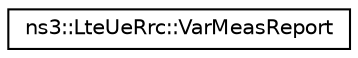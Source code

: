 digraph "Graphical Class Hierarchy"
{
 // LATEX_PDF_SIZE
  edge [fontname="Helvetica",fontsize="10",labelfontname="Helvetica",labelfontsize="10"];
  node [fontname="Helvetica",fontsize="10",shape=record];
  rankdir="LR";
  Node0 [label="ns3::LteUeRrc::VarMeasReport",height=0.2,width=0.4,color="black", fillcolor="white", style="filled",URL="$structns3_1_1_lte_ue_rrc_1_1_var_meas_report.html",tooltip="Represents a single measurement reporting entry., which includes information about a measurement for ..."];
}
